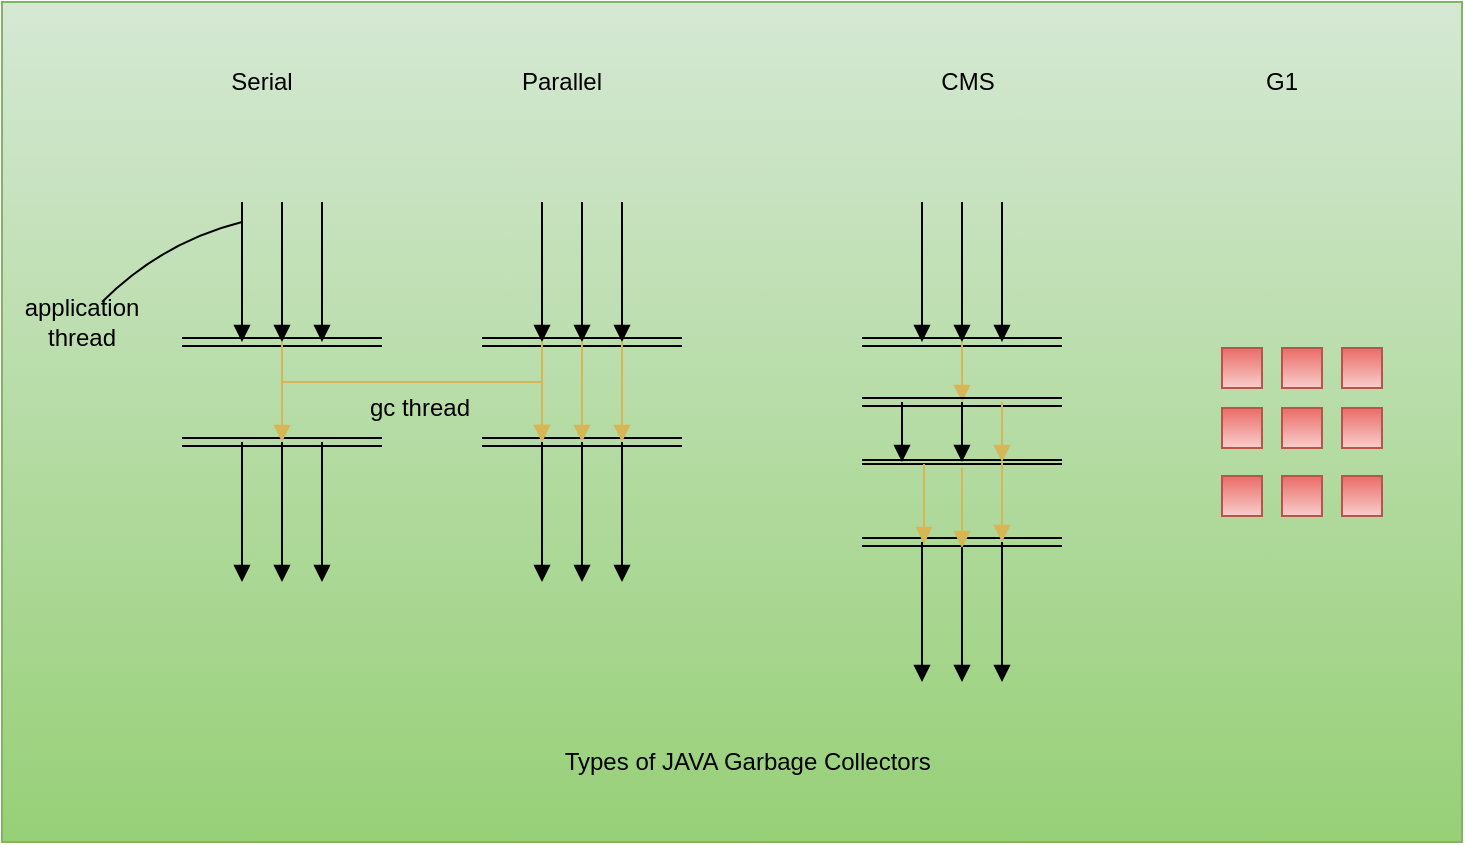<mxfile version="12.0.0" type="github" pages="1"><diagram id="sXI76t0ioFXUszAyzwJA" name="第 1 页"><mxGraphModel dx="1550" dy="380" grid="1" gridSize="10" guides="1" tooltips="1" connect="1" arrows="1" fold="1" page="1" pageScale="1" pageWidth="827" pageHeight="1169" math="0" shadow="0"><root><mxCell id="0"/><mxCell id="1" parent="0"/><mxCell id="nscNsXpCPMkslsyI9hkL-88" value="" style="rounded=0;whiteSpace=wrap;html=1;fillColor=#d5e8d4;strokeColor=#82b366;gradientColor=#97d077;" vertex="1" parent="1"><mxGeometry x="-50" y="20" width="730" height="420" as="geometry"/></mxCell><mxCell id="nscNsXpCPMkslsyI9hkL-2" value="Serial" style="text;html=1;strokeColor=none;fillColor=none;align=center;verticalAlign=middle;whiteSpace=wrap;rounded=0;" vertex="1" parent="1"><mxGeometry x="60" y="50" width="40" height="20" as="geometry"/></mxCell><mxCell id="nscNsXpCPMkslsyI9hkL-13" value="" style="endArrow=block;endFill=1;endSize=6;html=1;" edge="1" parent="1"><mxGeometry width="100" relative="1" as="geometry"><mxPoint x="70" y="120" as="sourcePoint"/><mxPoint x="70" y="190" as="targetPoint"/></mxGeometry></mxCell><mxCell id="nscNsXpCPMkslsyI9hkL-14" value="" style="shape=link;html=1;" edge="1" parent="1"><mxGeometry width="100" relative="1" as="geometry"><mxPoint x="40" y="190" as="sourcePoint"/><mxPoint x="140" y="190" as="targetPoint"/></mxGeometry></mxCell><mxCell id="nscNsXpCPMkslsyI9hkL-16" value="" style="endArrow=block;endFill=1;endSize=6;html=1;" edge="1" parent="1"><mxGeometry width="100" relative="1" as="geometry"><mxPoint x="90" y="120" as="sourcePoint"/><mxPoint x="90" y="190" as="targetPoint"/></mxGeometry></mxCell><mxCell id="nscNsXpCPMkslsyI9hkL-17" value="" style="endArrow=block;endFill=1;endSize=6;html=1;" edge="1" parent="1"><mxGeometry width="100" relative="1" as="geometry"><mxPoint x="110" y="120" as="sourcePoint"/><mxPoint x="110" y="190" as="targetPoint"/></mxGeometry></mxCell><mxCell id="nscNsXpCPMkslsyI9hkL-19" value="" style="endArrow=block;endFill=1;endSize=6;html=1;" edge="1" parent="1"><mxGeometry width="100" relative="1" as="geometry"><mxPoint x="70" y="240" as="sourcePoint"/><mxPoint x="70" y="310" as="targetPoint"/></mxGeometry></mxCell><mxCell id="nscNsXpCPMkslsyI9hkL-21" value="" style="endArrow=block;endFill=1;endSize=6;html=1;" edge="1" parent="1"><mxGeometry width="100" relative="1" as="geometry"><mxPoint x="90" y="240" as="sourcePoint"/><mxPoint x="90" y="310" as="targetPoint"/></mxGeometry></mxCell><mxCell id="nscNsXpCPMkslsyI9hkL-22" value="" style="endArrow=block;endFill=1;endSize=6;html=1;" edge="1" parent="1"><mxGeometry width="100" relative="1" as="geometry"><mxPoint x="110" y="240" as="sourcePoint"/><mxPoint x="110" y="310" as="targetPoint"/></mxGeometry></mxCell><mxCell id="nscNsXpCPMkslsyI9hkL-23" value="" style="shape=link;html=1;" edge="1" parent="1"><mxGeometry width="100" relative="1" as="geometry"><mxPoint x="40" y="240" as="sourcePoint"/><mxPoint x="140" y="240" as="targetPoint"/></mxGeometry></mxCell><mxCell id="nscNsXpCPMkslsyI9hkL-24" value="" style="endArrow=block;endFill=1;endSize=6;html=1;fillColor=#fff2cc;strokeColor=#d6b656;gradientColor=#ffd966;" edge="1" parent="1"><mxGeometry width="100" relative="1" as="geometry"><mxPoint x="90" y="190" as="sourcePoint"/><mxPoint x="90" y="240" as="targetPoint"/></mxGeometry></mxCell><mxCell id="nscNsXpCPMkslsyI9hkL-25" value="" style="endArrow=block;endFill=1;endSize=6;html=1;" edge="1" parent="1"><mxGeometry width="100" relative="1" as="geometry"><mxPoint x="220" y="120" as="sourcePoint"/><mxPoint x="220" y="190" as="targetPoint"/></mxGeometry></mxCell><mxCell id="nscNsXpCPMkslsyI9hkL-26" value="" style="shape=link;html=1;" edge="1" parent="1"><mxGeometry width="100" relative="1" as="geometry"><mxPoint x="190" y="190" as="sourcePoint"/><mxPoint x="290" y="190" as="targetPoint"/></mxGeometry></mxCell><mxCell id="nscNsXpCPMkslsyI9hkL-27" value="" style="endArrow=block;endFill=1;endSize=6;html=1;" edge="1" parent="1"><mxGeometry width="100" relative="1" as="geometry"><mxPoint x="240" y="120" as="sourcePoint"/><mxPoint x="240" y="190" as="targetPoint"/></mxGeometry></mxCell><mxCell id="nscNsXpCPMkslsyI9hkL-28" value="" style="endArrow=block;endFill=1;endSize=6;html=1;" edge="1" parent="1"><mxGeometry width="100" relative="1" as="geometry"><mxPoint x="260" y="120" as="sourcePoint"/><mxPoint x="260" y="190" as="targetPoint"/></mxGeometry></mxCell><mxCell id="nscNsXpCPMkslsyI9hkL-29" value="" style="endArrow=block;endFill=1;endSize=6;html=1;" edge="1" parent="1"><mxGeometry width="100" relative="1" as="geometry"><mxPoint x="220" y="240" as="sourcePoint"/><mxPoint x="220" y="310" as="targetPoint"/></mxGeometry></mxCell><mxCell id="nscNsXpCPMkslsyI9hkL-30" value="" style="endArrow=block;endFill=1;endSize=6;html=1;" edge="1" parent="1"><mxGeometry width="100" relative="1" as="geometry"><mxPoint x="240" y="240" as="sourcePoint"/><mxPoint x="240" y="310" as="targetPoint"/></mxGeometry></mxCell><mxCell id="nscNsXpCPMkslsyI9hkL-31" value="" style="endArrow=block;endFill=1;endSize=6;html=1;" edge="1" parent="1"><mxGeometry width="100" relative="1" as="geometry"><mxPoint x="260" y="240" as="sourcePoint"/><mxPoint x="260" y="310" as="targetPoint"/></mxGeometry></mxCell><mxCell id="nscNsXpCPMkslsyI9hkL-32" value="" style="shape=link;html=1;" edge="1" parent="1"><mxGeometry width="100" relative="1" as="geometry"><mxPoint x="190" y="240" as="sourcePoint"/><mxPoint x="290" y="240" as="targetPoint"/></mxGeometry></mxCell><mxCell id="nscNsXpCPMkslsyI9hkL-33" value="" style="endArrow=block;endFill=1;endSize=6;html=1;gradientColor=#ffd966;fillColor=#fff2cc;strokeColor=#d6b656;" edge="1" parent="1"><mxGeometry width="100" relative="1" as="geometry"><mxPoint x="240" y="190" as="sourcePoint"/><mxPoint x="240" y="240" as="targetPoint"/></mxGeometry></mxCell><mxCell id="nscNsXpCPMkslsyI9hkL-34" value="" style="endArrow=block;endFill=1;endSize=6;html=1;" edge="1" parent="1"><mxGeometry width="100" relative="1" as="geometry"><mxPoint x="410" y="120" as="sourcePoint"/><mxPoint x="410" y="190" as="targetPoint"/></mxGeometry></mxCell><mxCell id="nscNsXpCPMkslsyI9hkL-35" value="" style="shape=link;html=1;" edge="1" parent="1"><mxGeometry width="100" relative="1" as="geometry"><mxPoint x="380" y="190" as="sourcePoint"/><mxPoint x="480" y="190" as="targetPoint"/></mxGeometry></mxCell><mxCell id="nscNsXpCPMkslsyI9hkL-36" value="" style="endArrow=block;endFill=1;endSize=6;html=1;" edge="1" parent="1"><mxGeometry width="100" relative="1" as="geometry"><mxPoint x="430" y="120" as="sourcePoint"/><mxPoint x="430" y="190" as="targetPoint"/></mxGeometry></mxCell><mxCell id="nscNsXpCPMkslsyI9hkL-37" value="" style="endArrow=block;endFill=1;endSize=6;html=1;" edge="1" parent="1"><mxGeometry width="100" relative="1" as="geometry"><mxPoint x="450" y="120" as="sourcePoint"/><mxPoint x="450" y="190" as="targetPoint"/></mxGeometry></mxCell><mxCell id="nscNsXpCPMkslsyI9hkL-38" value="" style="endArrow=block;endFill=1;endSize=6;html=1;" edge="1" parent="1"><mxGeometry width="100" relative="1" as="geometry"><mxPoint x="410" y="290" as="sourcePoint"/><mxPoint x="410" y="360" as="targetPoint"/></mxGeometry></mxCell><mxCell id="nscNsXpCPMkslsyI9hkL-39" value="" style="endArrow=block;endFill=1;endSize=6;html=1;" edge="1" parent="1"><mxGeometry width="100" relative="1" as="geometry"><mxPoint x="430" y="290" as="sourcePoint"/><mxPoint x="430" y="360" as="targetPoint"/></mxGeometry></mxCell><mxCell id="nscNsXpCPMkslsyI9hkL-40" value="" style="endArrow=block;endFill=1;endSize=6;html=1;" edge="1" parent="1"><mxGeometry width="100" relative="1" as="geometry"><mxPoint x="450" y="290" as="sourcePoint"/><mxPoint x="450" y="360" as="targetPoint"/></mxGeometry></mxCell><mxCell id="nscNsXpCPMkslsyI9hkL-41" value="" style="shape=link;html=1;" edge="1" parent="1"><mxGeometry width="100" relative="1" as="geometry"><mxPoint x="380" y="290" as="sourcePoint"/><mxPoint x="480" y="290" as="targetPoint"/></mxGeometry></mxCell><mxCell id="nscNsXpCPMkslsyI9hkL-42" value="" style="endArrow=block;endFill=1;endSize=6;html=1;gradientColor=#ffd966;fillColor=#fff2cc;strokeColor=#d6b656;" edge="1" parent="1"><mxGeometry width="100" relative="1" as="geometry"><mxPoint x="430" y="190" as="sourcePoint"/><mxPoint x="430" y="220" as="targetPoint"/></mxGeometry></mxCell><mxCell id="nscNsXpCPMkslsyI9hkL-43" value="" style="endArrow=block;endFill=1;endSize=6;html=1;gradientColor=#ffd966;fillColor=#fff2cc;strokeColor=#d6b656;" edge="1" parent="1"><mxGeometry width="100" relative="1" as="geometry"><mxPoint x="220" y="190" as="sourcePoint"/><mxPoint x="220" y="240" as="targetPoint"/></mxGeometry></mxCell><mxCell id="nscNsXpCPMkslsyI9hkL-44" value="" style="endArrow=block;endFill=1;endSize=6;html=1;gradientColor=#ffd966;fillColor=#fff2cc;strokeColor=#d6b656;" edge="1" parent="1"><mxGeometry width="100" relative="1" as="geometry"><mxPoint x="220" y="190" as="sourcePoint"/><mxPoint x="220" y="240" as="targetPoint"/><Array as="points"><mxPoint x="220" y="210"/></Array></mxGeometry></mxCell><mxCell id="nscNsXpCPMkslsyI9hkL-46" value="" style="endArrow=block;endFill=1;endSize=6;html=1;gradientColor=#ffd966;fillColor=#fff2cc;strokeColor=#d6b656;" edge="1" parent="1"><mxGeometry width="100" relative="1" as="geometry"><mxPoint x="260" y="190" as="sourcePoint"/><mxPoint x="260" y="240" as="targetPoint"/></mxGeometry></mxCell><mxCell id="nscNsXpCPMkslsyI9hkL-47" value="" style="shape=link;html=1;" edge="1" parent="1"><mxGeometry width="100" relative="1" as="geometry"><mxPoint x="380" y="220" as="sourcePoint"/><mxPoint x="480" y="220" as="targetPoint"/></mxGeometry></mxCell><mxCell id="nscNsXpCPMkslsyI9hkL-48" value="" style="shape=link;html=1;width=-2;" edge="1" parent="1"><mxGeometry width="100" relative="1" as="geometry"><mxPoint x="380" y="250" as="sourcePoint"/><mxPoint x="480" y="250" as="targetPoint"/></mxGeometry></mxCell><mxCell id="nscNsXpCPMkslsyI9hkL-51" value="" style="endArrow=block;endFill=1;endSize=6;html=1;gradientColor=#ffd966;fillColor=#fff2cc;strokeColor=#d6b656;" edge="1" parent="1"><mxGeometry width="100" relative="1" as="geometry"><mxPoint x="450" y="250" as="sourcePoint"/><mxPoint x="450" y="290" as="targetPoint"/><Array as="points"/></mxGeometry></mxCell><mxCell id="nscNsXpCPMkslsyI9hkL-52" value="" style="endArrow=block;endFill=1;endSize=6;html=1;gradientColor=#ffd966;fillColor=#fff2cc;strokeColor=#d6b656;" edge="1" parent="1"><mxGeometry width="100" relative="1" as="geometry"><mxPoint x="450" y="220" as="sourcePoint"/><mxPoint x="450" y="250" as="targetPoint"/></mxGeometry></mxCell><mxCell id="nscNsXpCPMkslsyI9hkL-54" value="" style="endArrow=block;endFill=1;endSize=6;html=1;gradientColor=#ffd966;fillColor=#fff2cc;strokeColor=#000000;" edge="1" parent="1"><mxGeometry width="100" relative="1" as="geometry"><mxPoint x="430" y="220" as="sourcePoint"/><mxPoint x="430" y="250" as="targetPoint"/></mxGeometry></mxCell><mxCell id="nscNsXpCPMkslsyI9hkL-55" value="" style="endArrow=block;endFill=1;endSize=6;html=1;gradientColor=#ffd966;fillColor=#fff2cc;strokeColor=#000000;" edge="1" parent="1"><mxGeometry width="100" relative="1" as="geometry"><mxPoint x="400" y="220" as="sourcePoint"/><mxPoint x="400" y="250" as="targetPoint"/></mxGeometry></mxCell><mxCell id="nscNsXpCPMkslsyI9hkL-57" value="" style="endArrow=block;endFill=1;endSize=6;html=1;gradientColor=#ffd966;fillColor=#fff2cc;strokeColor=#d6b656;" edge="1" parent="1"><mxGeometry width="100" relative="1" as="geometry"><mxPoint x="411" y="251" as="sourcePoint"/><mxPoint x="411" y="291" as="targetPoint"/><Array as="points"/></mxGeometry></mxCell><mxCell id="nscNsXpCPMkslsyI9hkL-58" value="" style="endArrow=block;endFill=1;endSize=6;html=1;gradientColor=#ffd966;fillColor=#fff2cc;strokeColor=#d6b656;" edge="1" parent="1"><mxGeometry width="100" relative="1" as="geometry"><mxPoint x="430" y="253" as="sourcePoint"/><mxPoint x="430" y="293" as="targetPoint"/><Array as="points"/></mxGeometry></mxCell><mxCell id="nscNsXpCPMkslsyI9hkL-59" value="application thread" style="text;html=1;strokeColor=none;fillColor=none;align=center;verticalAlign=middle;whiteSpace=wrap;rounded=0;" vertex="1" parent="1"><mxGeometry x="-30" y="170" width="40" height="20" as="geometry"/></mxCell><mxCell id="nscNsXpCPMkslsyI9hkL-60" value="gc thread" style="text;html=1;strokeColor=none;fillColor=none;align=center;verticalAlign=middle;whiteSpace=wrap;rounded=0;" vertex="1" parent="1"><mxGeometry x="129" y="213" width="60" height="20" as="geometry"/></mxCell><mxCell id="nscNsXpCPMkslsyI9hkL-62" value="" style="endArrow=none;html=1;strokeColor=#d6b656;gradientColor=#ffd966;fillColor=#fff2cc;" edge="1" parent="1"><mxGeometry width="50" height="50" relative="1" as="geometry"><mxPoint x="90" y="210" as="sourcePoint"/><mxPoint x="220" y="210" as="targetPoint"/></mxGeometry></mxCell><mxCell id="nscNsXpCPMkslsyI9hkL-66" value="" style="endArrow=none;html=1;strokeColor=#000000;curved=1;exitX=0.75;exitY=0;exitDx=0;exitDy=0;" edge="1" parent="1" source="nscNsXpCPMkslsyI9hkL-59"><mxGeometry width="50" height="50" relative="1" as="geometry"><mxPoint x="-40" y="440" as="sourcePoint"/><mxPoint x="70" y="130" as="targetPoint"/><Array as="points"><mxPoint x="30" y="140"/></Array></mxGeometry></mxCell><mxCell id="nscNsXpCPMkslsyI9hkL-67" value="" style="whiteSpace=wrap;html=1;aspect=fixed;gradientColor=#ea6b66;fillColor=#f8cecc;strokeColor=#b85450;flipH=1;flipV=1;" vertex="1" parent="1"><mxGeometry x="560" y="193" width="20" height="20" as="geometry"/></mxCell><mxCell id="nscNsXpCPMkslsyI9hkL-68" value="" style="whiteSpace=wrap;html=1;aspect=fixed;gradientColor=#ea6b66;fillColor=#f8cecc;strokeColor=#b85450;flipH=1;flipV=1;" vertex="1" parent="1"><mxGeometry x="590" y="193" width="20" height="20" as="geometry"/></mxCell><mxCell id="nscNsXpCPMkslsyI9hkL-69" value="" style="whiteSpace=wrap;html=1;aspect=fixed;gradientColor=#ea6b66;fillColor=#f8cecc;strokeColor=#b85450;flipH=1;flipV=1;" vertex="1" parent="1"><mxGeometry x="560" y="223" width="20" height="20" as="geometry"/></mxCell><mxCell id="nscNsXpCPMkslsyI9hkL-70" value="" style="whiteSpace=wrap;html=1;aspect=fixed;gradientColor=#ea6b66;fillColor=#f8cecc;strokeColor=#b85450;flipH=1;flipV=1;" vertex="1" parent="1"><mxGeometry x="590" y="223" width="20" height="20" as="geometry"/></mxCell><mxCell id="nscNsXpCPMkslsyI9hkL-71" value="" style="whiteSpace=wrap;html=1;aspect=fixed;gradientColor=#ea6b66;fillColor=#f8cecc;strokeColor=#b85450;flipH=1;flipV=1;" vertex="1" parent="1"><mxGeometry x="620" y="223" width="20" height="20" as="geometry"/></mxCell><mxCell id="nscNsXpCPMkslsyI9hkL-72" value="" style="whiteSpace=wrap;html=1;aspect=fixed;gradientColor=#ea6b66;fillColor=#f8cecc;strokeColor=#b85450;flipH=1;flipV=1;" vertex="1" parent="1"><mxGeometry x="560" y="257" width="20" height="20" as="geometry"/></mxCell><mxCell id="nscNsXpCPMkslsyI9hkL-73" value="" style="whiteSpace=wrap;html=1;aspect=fixed;gradientColor=#ea6b66;fillColor=#f8cecc;strokeColor=#b85450;flipH=1;flipV=1;" vertex="1" parent="1"><mxGeometry x="590" y="257" width="20" height="20" as="geometry"/></mxCell><mxCell id="nscNsXpCPMkslsyI9hkL-74" value="" style="whiteSpace=wrap;html=1;aspect=fixed;gradientColor=#ea6b66;fillColor=#f8cecc;strokeColor=#b85450;flipH=1;flipV=1;" vertex="1" parent="1"><mxGeometry x="620" y="257" width="20" height="20" as="geometry"/></mxCell><mxCell id="nscNsXpCPMkslsyI9hkL-76" value="" style="whiteSpace=wrap;html=1;aspect=fixed;gradientColor=#ea6b66;fillColor=#f8cecc;strokeColor=#b85450;flipH=1;flipV=1;" vertex="1" parent="1"><mxGeometry x="620" y="193" width="20" height="20" as="geometry"/></mxCell><mxCell id="nscNsXpCPMkslsyI9hkL-84" value="Parallel" style="text;html=1;strokeColor=none;fillColor=none;align=center;verticalAlign=middle;whiteSpace=wrap;rounded=0;" vertex="1" parent="1"><mxGeometry x="210" y="50" width="40" height="20" as="geometry"/></mxCell><mxCell id="nscNsXpCPMkslsyI9hkL-85" value="CMS" style="text;html=1;strokeColor=none;fillColor=none;align=center;verticalAlign=middle;whiteSpace=wrap;rounded=0;" vertex="1" parent="1"><mxGeometry x="413" y="50" width="40" height="20" as="geometry"/></mxCell><mxCell id="nscNsXpCPMkslsyI9hkL-87" value="G1" style="text;html=1;strokeColor=none;fillColor=none;align=center;verticalAlign=middle;whiteSpace=wrap;rounded=0;" vertex="1" parent="1"><mxGeometry x="570" y="50" width="40" height="20" as="geometry"/></mxCell><mxCell id="nscNsXpCPMkslsyI9hkL-89" value="Types of JAVA Garbage Collectors&amp;nbsp;" style="text;html=1;strokeColor=none;fillColor=none;align=center;verticalAlign=middle;whiteSpace=wrap;rounded=0;" vertex="1" parent="1"><mxGeometry x="89" y="390" width="471" height="20" as="geometry"/></mxCell></root></mxGraphModel></diagram></mxfile>
